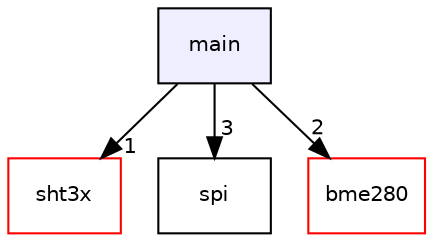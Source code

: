 digraph "main" {
  compound=true
  node [ fontsize="10", fontname="Helvetica"];
  edge [ labelfontsize="10", labelfontname="Helvetica"];
  dir_5c982d53a68cdbcd421152b4020263a9 [shape=box, label="main", style="filled", fillcolor="#eeeeff", pencolor="black", URL="dir_5c982d53a68cdbcd421152b4020263a9.html"];
  dir_43b1249680df6b63ffc365fc1c1a0e46 [shape=box label="sht3x" fillcolor="white" style="filled" color="red" URL="dir_43b1249680df6b63ffc365fc1c1a0e46.html"];
  dir_74e3a7ad2c0344d5e2e438cbd6b4ae4f [shape=box label="spi" URL="dir_74e3a7ad2c0344d5e2e438cbd6b4ae4f.html"];
  dir_e9fc29d502cfa802eafb6079bb83cea0 [shape=box label="bme280" fillcolor="white" style="filled" color="red" URL="dir_e9fc29d502cfa802eafb6079bb83cea0.html"];
  dir_5c982d53a68cdbcd421152b4020263a9->dir_43b1249680df6b63ffc365fc1c1a0e46 [headlabel="1", labeldistance=1.5 headhref="dir_000001_000002.html"];
  dir_5c982d53a68cdbcd421152b4020263a9->dir_74e3a7ad2c0344d5e2e438cbd6b4ae4f [headlabel="3", labeldistance=1.5 headhref="dir_000001_000003.html"];
  dir_5c982d53a68cdbcd421152b4020263a9->dir_e9fc29d502cfa802eafb6079bb83cea0 [headlabel="2", labeldistance=1.5 headhref="dir_000001_000000.html"];
}
